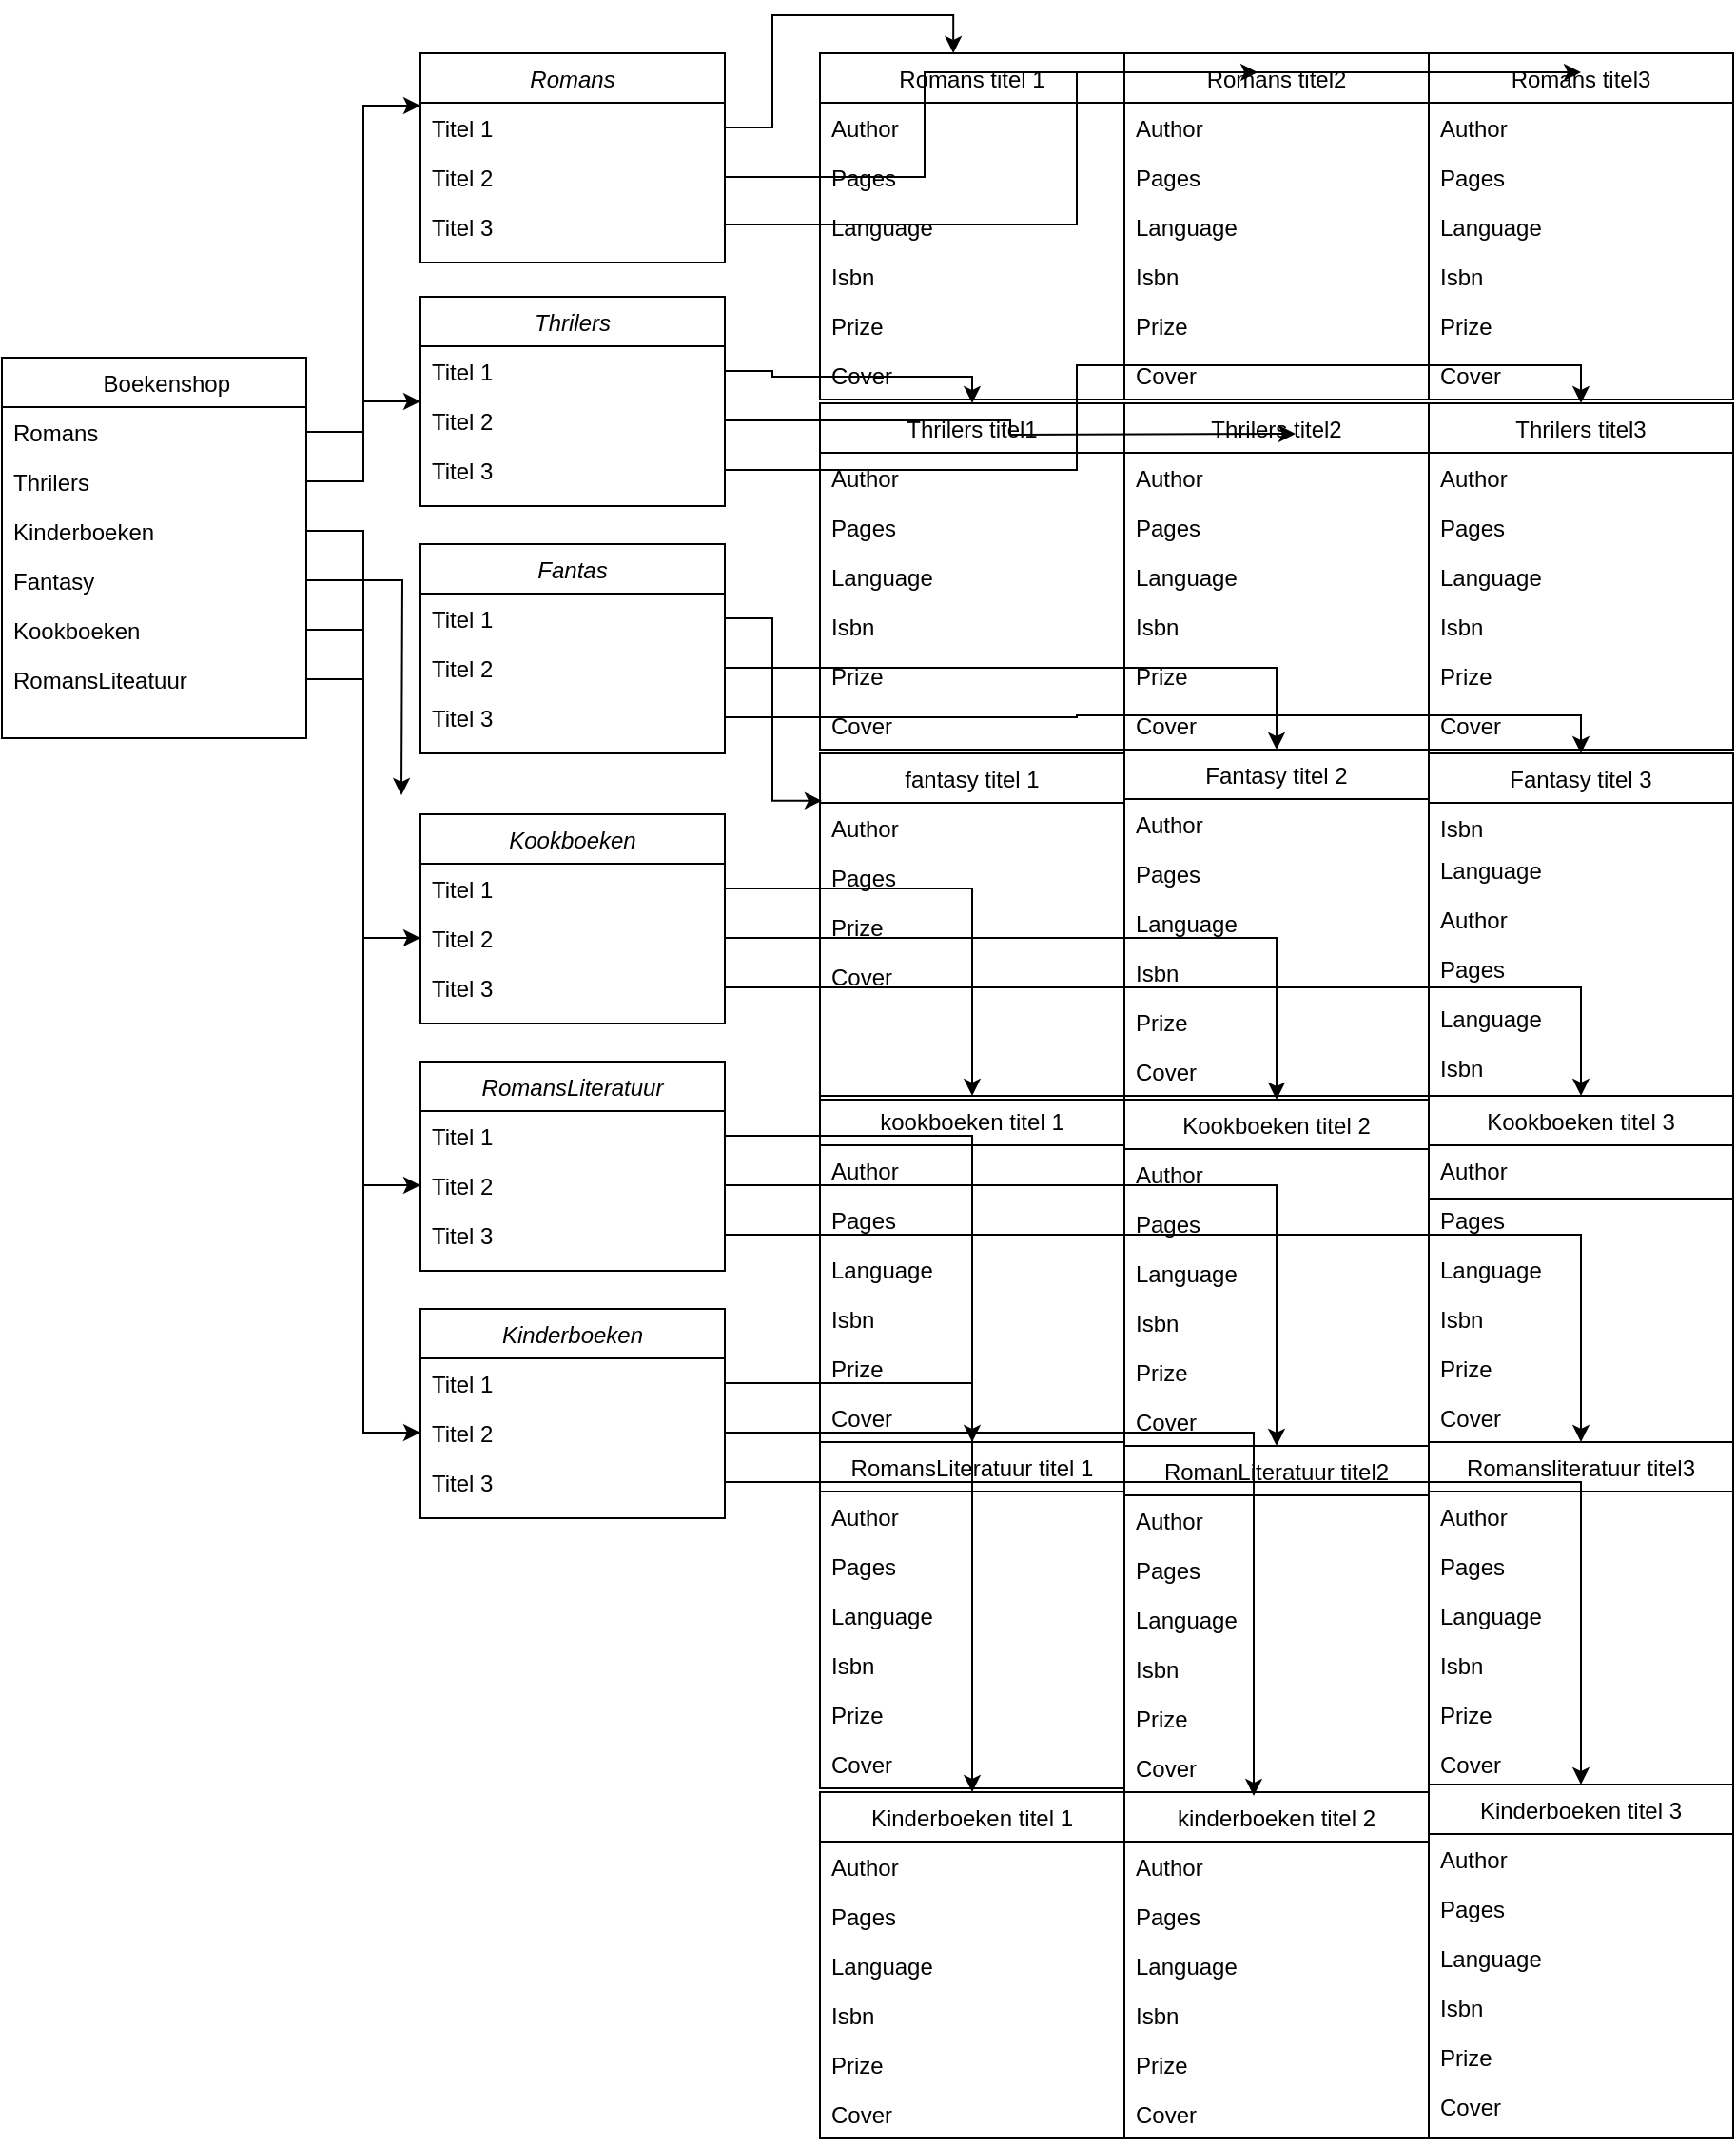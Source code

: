 <mxfile version="20.8.2" type="github"><diagram id="C5RBs43oDa-KdzZeNtuy" name="Page-1"><mxGraphModel dx="880" dy="522" grid="1" gridSize="10" guides="1" tooltips="1" connect="1" arrows="1" fold="1" page="1" pageScale="1" pageWidth="827" pageHeight="1169" math="0" shadow="0"><root><mxCell id="WIyWlLk6GJQsqaUBKTNV-0"/><mxCell id="WIyWlLk6GJQsqaUBKTNV-1" parent="WIyWlLk6GJQsqaUBKTNV-0"/><mxCell id="zkfFHV4jXpPFQw0GAbJ--0" value="Romans" style="swimlane;fontStyle=2;align=center;verticalAlign=top;childLayout=stackLayout;horizontal=1;startSize=26;horizontalStack=0;resizeParent=1;resizeLast=0;collapsible=1;marginBottom=0;rounded=0;shadow=0;strokeWidth=1;" parent="WIyWlLk6GJQsqaUBKTNV-1" vertex="1"><mxGeometry x="220" y="30" width="160" height="110" as="geometry"><mxRectangle x="230" y="140" width="160" height="26" as="alternateBounds"/></mxGeometry></mxCell><mxCell id="zkfFHV4jXpPFQw0GAbJ--1" value="Titel 1" style="text;align=left;verticalAlign=top;spacingLeft=4;spacingRight=4;overflow=hidden;rotatable=0;points=[[0,0.5],[1,0.5]];portConstraint=eastwest;" parent="zkfFHV4jXpPFQw0GAbJ--0" vertex="1"><mxGeometry y="26" width="160" height="26" as="geometry"/></mxCell><mxCell id="zkfFHV4jXpPFQw0GAbJ--2" value="Titel 2" style="text;align=left;verticalAlign=top;spacingLeft=4;spacingRight=4;overflow=hidden;rotatable=0;points=[[0,0.5],[1,0.5]];portConstraint=eastwest;rounded=0;shadow=0;html=0;" parent="zkfFHV4jXpPFQw0GAbJ--0" vertex="1"><mxGeometry y="52" width="160" height="26" as="geometry"/></mxCell><mxCell id="zkfFHV4jXpPFQw0GAbJ--3" value="Titel 3" style="text;align=left;verticalAlign=top;spacingLeft=4;spacingRight=4;overflow=hidden;rotatable=0;points=[[0,0.5],[1,0.5]];portConstraint=eastwest;rounded=0;shadow=0;html=0;" parent="zkfFHV4jXpPFQw0GAbJ--0" vertex="1"><mxGeometry y="78" width="160" height="24" as="geometry"/></mxCell><mxCell id="vhQjQIrsp-jlpv_OQu0v-0" style="edgeStyle=orthogonalEdgeStyle;rounded=0;orthogonalLoop=1;jettySize=auto;html=1;" parent="WIyWlLk6GJQsqaUBKTNV-1" edge="1"><mxGeometry relative="1" as="geometry"><mxPoint x="588" y="320" as="targetPoint"/><mxPoint x="588" y="320" as="sourcePoint"/></mxGeometry></mxCell><mxCell id="zkfFHV4jXpPFQw0GAbJ--17" value="    Boekenshop" style="swimlane;fontStyle=0;align=center;verticalAlign=top;childLayout=stackLayout;horizontal=1;startSize=26;horizontalStack=0;resizeParent=1;resizeLast=0;collapsible=1;marginBottom=0;rounded=0;shadow=0;strokeWidth=1;" parent="WIyWlLk6GJQsqaUBKTNV-1" vertex="1"><mxGeometry y="190" width="160" height="200" as="geometry"><mxRectangle x="550" y="140" width="160" height="26" as="alternateBounds"/></mxGeometry></mxCell><mxCell id="zkfFHV4jXpPFQw0GAbJ--18" value="Romans" style="text;align=left;verticalAlign=top;spacingLeft=4;spacingRight=4;overflow=hidden;rotatable=0;points=[[0,0.5],[1,0.5]];portConstraint=eastwest;" parent="zkfFHV4jXpPFQw0GAbJ--17" vertex="1"><mxGeometry y="26" width="160" height="26" as="geometry"/></mxCell><mxCell id="zkfFHV4jXpPFQw0GAbJ--19" value="Thrilers" style="text;align=left;verticalAlign=top;spacingLeft=4;spacingRight=4;overflow=hidden;rotatable=0;points=[[0,0.5],[1,0.5]];portConstraint=eastwest;rounded=0;shadow=0;html=0;" parent="zkfFHV4jXpPFQw0GAbJ--17" vertex="1"><mxGeometry y="52" width="160" height="26" as="geometry"/></mxCell><mxCell id="zkfFHV4jXpPFQw0GAbJ--20" value="Kinderboeken" style="text;align=left;verticalAlign=top;spacingLeft=4;spacingRight=4;overflow=hidden;rotatable=0;points=[[0,0.5],[1,0.5]];portConstraint=eastwest;rounded=0;shadow=0;html=0;" parent="zkfFHV4jXpPFQw0GAbJ--17" vertex="1"><mxGeometry y="78" width="160" height="26" as="geometry"/></mxCell><mxCell id="zkfFHV4jXpPFQw0GAbJ--21" value="Fantasy" style="text;align=left;verticalAlign=top;spacingLeft=4;spacingRight=4;overflow=hidden;rotatable=0;points=[[0,0.5],[1,0.5]];portConstraint=eastwest;rounded=0;shadow=0;html=0;" parent="zkfFHV4jXpPFQw0GAbJ--17" vertex="1"><mxGeometry y="104" width="160" height="26" as="geometry"/></mxCell><mxCell id="zkfFHV4jXpPFQw0GAbJ--22" value="Kookboeken" style="text;align=left;verticalAlign=top;spacingLeft=4;spacingRight=4;overflow=hidden;rotatable=0;points=[[0,0.5],[1,0.5]];portConstraint=eastwest;rounded=0;shadow=0;html=0;" parent="zkfFHV4jXpPFQw0GAbJ--17" vertex="1"><mxGeometry y="130" width="160" height="26" as="geometry"/></mxCell><mxCell id="zkfFHV4jXpPFQw0GAbJ--24" value="RomansLiteatuur" style="text;align=left;verticalAlign=top;spacingLeft=4;spacingRight=4;overflow=hidden;rotatable=0;points=[[0,0.5],[1,0.5]];portConstraint=eastwest;" parent="zkfFHV4jXpPFQw0GAbJ--17" vertex="1"><mxGeometry y="156" width="160" height="26" as="geometry"/></mxCell><mxCell id="vhQjQIrsp-jlpv_OQu0v-2" value="RomansLiteratuur" style="swimlane;fontStyle=2;align=center;verticalAlign=top;childLayout=stackLayout;horizontal=1;startSize=26;horizontalStack=0;resizeParent=1;resizeLast=0;collapsible=1;marginBottom=0;rounded=0;shadow=0;strokeWidth=1;" parent="WIyWlLk6GJQsqaUBKTNV-1" vertex="1"><mxGeometry x="220" y="560" width="160" height="110" as="geometry"><mxRectangle x="230" y="140" width="160" height="26" as="alternateBounds"/></mxGeometry></mxCell><mxCell id="vhQjQIrsp-jlpv_OQu0v-3" value="Titel 1" style="text;align=left;verticalAlign=top;spacingLeft=4;spacingRight=4;overflow=hidden;rotatable=0;points=[[0,0.5],[1,0.5]];portConstraint=eastwest;" parent="vhQjQIrsp-jlpv_OQu0v-2" vertex="1"><mxGeometry y="26" width="160" height="26" as="geometry"/></mxCell><mxCell id="vhQjQIrsp-jlpv_OQu0v-4" value="Titel 2" style="text;align=left;verticalAlign=top;spacingLeft=4;spacingRight=4;overflow=hidden;rotatable=0;points=[[0,0.5],[1,0.5]];portConstraint=eastwest;rounded=0;shadow=0;html=0;" parent="vhQjQIrsp-jlpv_OQu0v-2" vertex="1"><mxGeometry y="52" width="160" height="26" as="geometry"/></mxCell><mxCell id="vhQjQIrsp-jlpv_OQu0v-5" value="Titel 3" style="text;align=left;verticalAlign=top;spacingLeft=4;spacingRight=4;overflow=hidden;rotatable=0;points=[[0,0.5],[1,0.5]];portConstraint=eastwest;rounded=0;shadow=0;html=0;" parent="vhQjQIrsp-jlpv_OQu0v-2" vertex="1"><mxGeometry y="78" width="160" height="26" as="geometry"/></mxCell><mxCell id="vhQjQIrsp-jlpv_OQu0v-6" value="Kookboeken" style="swimlane;fontStyle=2;align=center;verticalAlign=top;childLayout=stackLayout;horizontal=1;startSize=26;horizontalStack=0;resizeParent=1;resizeLast=0;collapsible=1;marginBottom=0;rounded=0;shadow=0;strokeWidth=1;" parent="WIyWlLk6GJQsqaUBKTNV-1" vertex="1"><mxGeometry x="220" y="430" width="160" height="110" as="geometry"><mxRectangle x="230" y="140" width="160" height="26" as="alternateBounds"/></mxGeometry></mxCell><mxCell id="vhQjQIrsp-jlpv_OQu0v-7" value="Titel 1" style="text;align=left;verticalAlign=top;spacingLeft=4;spacingRight=4;overflow=hidden;rotatable=0;points=[[0,0.5],[1,0.5]];portConstraint=eastwest;" parent="vhQjQIrsp-jlpv_OQu0v-6" vertex="1"><mxGeometry y="26" width="160" height="26" as="geometry"/></mxCell><mxCell id="vhQjQIrsp-jlpv_OQu0v-8" value="Titel 2" style="text;align=left;verticalAlign=top;spacingLeft=4;spacingRight=4;overflow=hidden;rotatable=0;points=[[0,0.5],[1,0.5]];portConstraint=eastwest;rounded=0;shadow=0;html=0;" parent="vhQjQIrsp-jlpv_OQu0v-6" vertex="1"><mxGeometry y="52" width="160" height="26" as="geometry"/></mxCell><mxCell id="vhQjQIrsp-jlpv_OQu0v-9" value="Titel 3" style="text;align=left;verticalAlign=top;spacingLeft=4;spacingRight=4;overflow=hidden;rotatable=0;points=[[0,0.5],[1,0.5]];portConstraint=eastwest;rounded=0;shadow=0;html=0;" parent="vhQjQIrsp-jlpv_OQu0v-6" vertex="1"><mxGeometry y="78" width="160" height="26" as="geometry"/></mxCell><mxCell id="vhQjQIrsp-jlpv_OQu0v-10" value="Fantas" style="swimlane;fontStyle=2;align=center;verticalAlign=top;childLayout=stackLayout;horizontal=1;startSize=26;horizontalStack=0;resizeParent=1;resizeLast=0;collapsible=1;marginBottom=0;rounded=0;shadow=0;strokeWidth=1;" parent="WIyWlLk6GJQsqaUBKTNV-1" vertex="1"><mxGeometry x="220" y="288" width="160" height="110" as="geometry"><mxRectangle x="230" y="140" width="160" height="26" as="alternateBounds"/></mxGeometry></mxCell><mxCell id="vhQjQIrsp-jlpv_OQu0v-11" value="Titel 1" style="text;align=left;verticalAlign=top;spacingLeft=4;spacingRight=4;overflow=hidden;rotatable=0;points=[[0,0.5],[1,0.5]];portConstraint=eastwest;" parent="vhQjQIrsp-jlpv_OQu0v-10" vertex="1"><mxGeometry y="26" width="160" height="26" as="geometry"/></mxCell><mxCell id="vhQjQIrsp-jlpv_OQu0v-12" value="Titel 2" style="text;align=left;verticalAlign=top;spacingLeft=4;spacingRight=4;overflow=hidden;rotatable=0;points=[[0,0.5],[1,0.5]];portConstraint=eastwest;rounded=0;shadow=0;html=0;" parent="vhQjQIrsp-jlpv_OQu0v-10" vertex="1"><mxGeometry y="52" width="160" height="26" as="geometry"/></mxCell><mxCell id="vhQjQIrsp-jlpv_OQu0v-13" value="Titel 3" style="text;align=left;verticalAlign=top;spacingLeft=4;spacingRight=4;overflow=hidden;rotatable=0;points=[[0,0.5],[1,0.5]];portConstraint=eastwest;rounded=0;shadow=0;html=0;" parent="vhQjQIrsp-jlpv_OQu0v-10" vertex="1"><mxGeometry y="78" width="160" height="26" as="geometry"/></mxCell><mxCell id="vhQjQIrsp-jlpv_OQu0v-14" value="Kinderboeken" style="swimlane;fontStyle=2;align=center;verticalAlign=top;childLayout=stackLayout;horizontal=1;startSize=26;horizontalStack=0;resizeParent=1;resizeLast=0;collapsible=1;marginBottom=0;rounded=0;shadow=0;strokeWidth=1;" parent="WIyWlLk6GJQsqaUBKTNV-1" vertex="1"><mxGeometry x="220" y="690" width="160" height="110" as="geometry"><mxRectangle x="230" y="140" width="160" height="26" as="alternateBounds"/></mxGeometry></mxCell><mxCell id="vhQjQIrsp-jlpv_OQu0v-15" value="Titel 1" style="text;align=left;verticalAlign=top;spacingLeft=4;spacingRight=4;overflow=hidden;rotatable=0;points=[[0,0.5],[1,0.5]];portConstraint=eastwest;" parent="vhQjQIrsp-jlpv_OQu0v-14" vertex="1"><mxGeometry y="26" width="160" height="26" as="geometry"/></mxCell><mxCell id="vhQjQIrsp-jlpv_OQu0v-16" value="Titel 2" style="text;align=left;verticalAlign=top;spacingLeft=4;spacingRight=4;overflow=hidden;rotatable=0;points=[[0,0.5],[1,0.5]];portConstraint=eastwest;rounded=0;shadow=0;html=0;" parent="vhQjQIrsp-jlpv_OQu0v-14" vertex="1"><mxGeometry y="52" width="160" height="26" as="geometry"/></mxCell><mxCell id="vhQjQIrsp-jlpv_OQu0v-17" value="Titel 3" style="text;align=left;verticalAlign=top;spacingLeft=4;spacingRight=4;overflow=hidden;rotatable=0;points=[[0,0.5],[1,0.5]];portConstraint=eastwest;rounded=0;shadow=0;html=0;" parent="vhQjQIrsp-jlpv_OQu0v-14" vertex="1"><mxGeometry y="78" width="160" height="26" as="geometry"/></mxCell><mxCell id="vhQjQIrsp-jlpv_OQu0v-18" value="Thrilers" style="swimlane;fontStyle=2;align=center;verticalAlign=top;childLayout=stackLayout;horizontal=1;startSize=26;horizontalStack=0;resizeParent=1;resizeLast=0;collapsible=1;marginBottom=0;rounded=0;shadow=0;strokeWidth=1;" parent="WIyWlLk6GJQsqaUBKTNV-1" vertex="1"><mxGeometry x="220" y="158" width="160" height="110" as="geometry"><mxRectangle x="230" y="140" width="160" height="26" as="alternateBounds"/></mxGeometry></mxCell><mxCell id="vhQjQIrsp-jlpv_OQu0v-19" value="Titel 1" style="text;align=left;verticalAlign=top;spacingLeft=4;spacingRight=4;overflow=hidden;rotatable=0;points=[[0,0.5],[1,0.5]];portConstraint=eastwest;" parent="vhQjQIrsp-jlpv_OQu0v-18" vertex="1"><mxGeometry y="26" width="160" height="26" as="geometry"/></mxCell><mxCell id="vhQjQIrsp-jlpv_OQu0v-20" value="Titel 2" style="text;align=left;verticalAlign=top;spacingLeft=4;spacingRight=4;overflow=hidden;rotatable=0;points=[[0,0.5],[1,0.5]];portConstraint=eastwest;rounded=0;shadow=0;html=0;" parent="vhQjQIrsp-jlpv_OQu0v-18" vertex="1"><mxGeometry y="52" width="160" height="26" as="geometry"/></mxCell><mxCell id="vhQjQIrsp-jlpv_OQu0v-21" value="Titel 3" style="text;align=left;verticalAlign=top;spacingLeft=4;spacingRight=4;overflow=hidden;rotatable=0;points=[[0,0.5],[1,0.5]];portConstraint=eastwest;rounded=0;shadow=0;html=0;" parent="vhQjQIrsp-jlpv_OQu0v-18" vertex="1"><mxGeometry y="78" width="160" height="26" as="geometry"/></mxCell><mxCell id="vhQjQIrsp-jlpv_OQu0v-51" style="edgeStyle=orthogonalEdgeStyle;rounded=0;orthogonalLoop=1;jettySize=auto;html=1;entryX=0;entryY=0.25;entryDx=0;entryDy=0;" parent="WIyWlLk6GJQsqaUBKTNV-1" source="zkfFHV4jXpPFQw0GAbJ--18" target="zkfFHV4jXpPFQw0GAbJ--0" edge="1"><mxGeometry relative="1" as="geometry"/></mxCell><mxCell id="vhQjQIrsp-jlpv_OQu0v-52" style="edgeStyle=orthogonalEdgeStyle;rounded=0;orthogonalLoop=1;jettySize=auto;html=1;" parent="WIyWlLk6GJQsqaUBKTNV-1" source="zkfFHV4jXpPFQw0GAbJ--19" target="vhQjQIrsp-jlpv_OQu0v-18" edge="1"><mxGeometry relative="1" as="geometry"/></mxCell><mxCell id="vhQjQIrsp-jlpv_OQu0v-54" style="edgeStyle=orthogonalEdgeStyle;rounded=0;orthogonalLoop=1;jettySize=auto;html=1;" parent="WIyWlLk6GJQsqaUBKTNV-1" source="zkfFHV4jXpPFQw0GAbJ--21" edge="1"><mxGeometry relative="1" as="geometry"><mxPoint x="210" y="420" as="targetPoint"/></mxGeometry></mxCell><mxCell id="vhQjQIrsp-jlpv_OQu0v-56" style="edgeStyle=orthogonalEdgeStyle;rounded=0;orthogonalLoop=1;jettySize=auto;html=1;" parent="WIyWlLk6GJQsqaUBKTNV-1" source="zkfFHV4jXpPFQw0GAbJ--24" target="vhQjQIrsp-jlpv_OQu0v-4" edge="1"><mxGeometry relative="1" as="geometry"/></mxCell><mxCell id="vhQjQIrsp-jlpv_OQu0v-57" style="edgeStyle=orthogonalEdgeStyle;rounded=0;orthogonalLoop=1;jettySize=auto;html=1;entryX=0;entryY=0.5;entryDx=0;entryDy=0;" parent="WIyWlLk6GJQsqaUBKTNV-1" source="zkfFHV4jXpPFQw0GAbJ--22" target="vhQjQIrsp-jlpv_OQu0v-8" edge="1"><mxGeometry relative="1" as="geometry"/></mxCell><mxCell id="vhQjQIrsp-jlpv_OQu0v-59" value="kookboeken titel 1" style="swimlane;fontStyle=0;align=center;verticalAlign=top;childLayout=stackLayout;horizontal=1;startSize=26;horizontalStack=0;resizeParent=1;resizeLast=0;collapsible=1;marginBottom=0;rounded=0;shadow=0;strokeWidth=1;" parent="WIyWlLk6GJQsqaUBKTNV-1" vertex="1"><mxGeometry x="430" y="578" width="160" height="182" as="geometry"><mxRectangle x="550" y="140" width="160" height="26" as="alternateBounds"/></mxGeometry></mxCell><mxCell id="vhQjQIrsp-jlpv_OQu0v-60" value="Author" style="text;align=left;verticalAlign=top;spacingLeft=4;spacingRight=4;overflow=hidden;rotatable=0;points=[[0,0.5],[1,0.5]];portConstraint=eastwest;" parent="vhQjQIrsp-jlpv_OQu0v-59" vertex="1"><mxGeometry y="26" width="160" height="26" as="geometry"/></mxCell><mxCell id="vhQjQIrsp-jlpv_OQu0v-61" value="Pages" style="text;align=left;verticalAlign=top;spacingLeft=4;spacingRight=4;overflow=hidden;rotatable=0;points=[[0,0.5],[1,0.5]];portConstraint=eastwest;rounded=0;shadow=0;html=0;" parent="vhQjQIrsp-jlpv_OQu0v-59" vertex="1"><mxGeometry y="52" width="160" height="26" as="geometry"/></mxCell><mxCell id="vhQjQIrsp-jlpv_OQu0v-62" value="Language" style="text;align=left;verticalAlign=top;spacingLeft=4;spacingRight=4;overflow=hidden;rotatable=0;points=[[0,0.5],[1,0.5]];portConstraint=eastwest;rounded=0;shadow=0;html=0;" parent="vhQjQIrsp-jlpv_OQu0v-59" vertex="1"><mxGeometry y="78" width="160" height="26" as="geometry"/></mxCell><mxCell id="vhQjQIrsp-jlpv_OQu0v-63" value="Isbn" style="text;align=left;verticalAlign=top;spacingLeft=4;spacingRight=4;overflow=hidden;rotatable=0;points=[[0,0.5],[1,0.5]];portConstraint=eastwest;rounded=0;shadow=0;html=0;" parent="vhQjQIrsp-jlpv_OQu0v-59" vertex="1"><mxGeometry y="104" width="160" height="26" as="geometry"/></mxCell><mxCell id="vhQjQIrsp-jlpv_OQu0v-64" value="Prize" style="text;align=left;verticalAlign=top;spacingLeft=4;spacingRight=4;overflow=hidden;rotatable=0;points=[[0,0.5],[1,0.5]];portConstraint=eastwest;rounded=0;shadow=0;html=0;" parent="vhQjQIrsp-jlpv_OQu0v-59" vertex="1"><mxGeometry y="130" width="160" height="26" as="geometry"/></mxCell><mxCell id="vhQjQIrsp-jlpv_OQu0v-65" value="Cover" style="text;align=left;verticalAlign=top;spacingLeft=4;spacingRight=4;overflow=hidden;rotatable=0;points=[[0,0.5],[1,0.5]];portConstraint=eastwest;" parent="vhQjQIrsp-jlpv_OQu0v-59" vertex="1"><mxGeometry y="156" width="160" height="26" as="geometry"/></mxCell><mxCell id="vhQjQIrsp-jlpv_OQu0v-73" value="Kookboeken titel 3" style="swimlane;fontStyle=0;align=center;verticalAlign=top;childLayout=stackLayout;horizontal=1;startSize=26;horizontalStack=0;resizeParent=1;resizeLast=0;collapsible=1;marginBottom=0;rounded=0;shadow=0;strokeWidth=1;" parent="WIyWlLk6GJQsqaUBKTNV-1" vertex="1"><mxGeometry x="750" y="578" width="160" height="182" as="geometry"><mxRectangle x="550" y="140" width="160" height="26" as="alternateBounds"/></mxGeometry></mxCell><mxCell id="vhQjQIrsp-jlpv_OQu0v-74" value="Author" style="text;align=left;verticalAlign=top;spacingLeft=4;spacingRight=4;overflow=hidden;rotatable=0;points=[[0,0.5],[1,0.5]];portConstraint=eastwest;" parent="vhQjQIrsp-jlpv_OQu0v-73" vertex="1"><mxGeometry y="26" width="160" height="26" as="geometry"/></mxCell><mxCell id="vhQjQIrsp-jlpv_OQu0v-75" value="Pages" style="text;align=left;verticalAlign=top;spacingLeft=4;spacingRight=4;overflow=hidden;rotatable=0;points=[[0,0.5],[1,0.5]];portConstraint=eastwest;rounded=0;shadow=0;html=0;" parent="vhQjQIrsp-jlpv_OQu0v-73" vertex="1"><mxGeometry y="52" width="160" height="26" as="geometry"/></mxCell><mxCell id="vhQjQIrsp-jlpv_OQu0v-76" value="Language" style="text;align=left;verticalAlign=top;spacingLeft=4;spacingRight=4;overflow=hidden;rotatable=0;points=[[0,0.5],[1,0.5]];portConstraint=eastwest;rounded=0;shadow=0;html=0;" parent="vhQjQIrsp-jlpv_OQu0v-73" vertex="1"><mxGeometry y="78" width="160" height="26" as="geometry"/></mxCell><mxCell id="vhQjQIrsp-jlpv_OQu0v-77" value="Isbn" style="text;align=left;verticalAlign=top;spacingLeft=4;spacingRight=4;overflow=hidden;rotatable=0;points=[[0,0.5],[1,0.5]];portConstraint=eastwest;rounded=0;shadow=0;html=0;" parent="vhQjQIrsp-jlpv_OQu0v-73" vertex="1"><mxGeometry y="104" width="160" height="26" as="geometry"/></mxCell><mxCell id="vhQjQIrsp-jlpv_OQu0v-78" value="Prize" style="text;align=left;verticalAlign=top;spacingLeft=4;spacingRight=4;overflow=hidden;rotatable=0;points=[[0,0.5],[1,0.5]];portConstraint=eastwest;rounded=0;shadow=0;html=0;" parent="vhQjQIrsp-jlpv_OQu0v-73" vertex="1"><mxGeometry y="130" width="160" height="26" as="geometry"/></mxCell><mxCell id="vhQjQIrsp-jlpv_OQu0v-79" value="Cover" style="text;align=left;verticalAlign=top;spacingLeft=4;spacingRight=4;overflow=hidden;rotatable=0;points=[[0,0.5],[1,0.5]];portConstraint=eastwest;" parent="vhQjQIrsp-jlpv_OQu0v-73" vertex="1"><mxGeometry y="156" width="160" height="26" as="geometry"/></mxCell><mxCell id="vhQjQIrsp-jlpv_OQu0v-80" value="Fantasy titel 2" style="swimlane;fontStyle=0;align=center;verticalAlign=top;childLayout=stackLayout;horizontal=1;startSize=26;horizontalStack=0;resizeParent=1;resizeLast=0;collapsible=1;marginBottom=0;rounded=0;shadow=0;strokeWidth=1;" parent="WIyWlLk6GJQsqaUBKTNV-1" vertex="1"><mxGeometry x="590" y="396" width="160" height="182" as="geometry"><mxRectangle x="550" y="140" width="160" height="26" as="alternateBounds"/></mxGeometry></mxCell><mxCell id="vhQjQIrsp-jlpv_OQu0v-81" value="Author" style="text;align=left;verticalAlign=top;spacingLeft=4;spacingRight=4;overflow=hidden;rotatable=0;points=[[0,0.5],[1,0.5]];portConstraint=eastwest;" parent="vhQjQIrsp-jlpv_OQu0v-80" vertex="1"><mxGeometry y="26" width="160" height="26" as="geometry"/></mxCell><mxCell id="vhQjQIrsp-jlpv_OQu0v-82" value="Pages" style="text;align=left;verticalAlign=top;spacingLeft=4;spacingRight=4;overflow=hidden;rotatable=0;points=[[0,0.5],[1,0.5]];portConstraint=eastwest;rounded=0;shadow=0;html=0;" parent="vhQjQIrsp-jlpv_OQu0v-80" vertex="1"><mxGeometry y="52" width="160" height="26" as="geometry"/></mxCell><mxCell id="vhQjQIrsp-jlpv_OQu0v-83" value="Language" style="text;align=left;verticalAlign=top;spacingLeft=4;spacingRight=4;overflow=hidden;rotatable=0;points=[[0,0.5],[1,0.5]];portConstraint=eastwest;rounded=0;shadow=0;html=0;" parent="vhQjQIrsp-jlpv_OQu0v-80" vertex="1"><mxGeometry y="78" width="160" height="26" as="geometry"/></mxCell><mxCell id="vhQjQIrsp-jlpv_OQu0v-84" value="Isbn" style="text;align=left;verticalAlign=top;spacingLeft=4;spacingRight=4;overflow=hidden;rotatable=0;points=[[0,0.5],[1,0.5]];portConstraint=eastwest;rounded=0;shadow=0;html=0;" parent="vhQjQIrsp-jlpv_OQu0v-80" vertex="1"><mxGeometry y="104" width="160" height="26" as="geometry"/></mxCell><mxCell id="vhQjQIrsp-jlpv_OQu0v-85" value="Prize" style="text;align=left;verticalAlign=top;spacingLeft=4;spacingRight=4;overflow=hidden;rotatable=0;points=[[0,0.5],[1,0.5]];portConstraint=eastwest;rounded=0;shadow=0;html=0;" parent="vhQjQIrsp-jlpv_OQu0v-80" vertex="1"><mxGeometry y="130" width="160" height="26" as="geometry"/></mxCell><mxCell id="vhQjQIrsp-jlpv_OQu0v-86" value="Cover" style="text;align=left;verticalAlign=top;spacingLeft=4;spacingRight=4;overflow=hidden;rotatable=0;points=[[0,0.5],[1,0.5]];portConstraint=eastwest;" parent="vhQjQIrsp-jlpv_OQu0v-80" vertex="1"><mxGeometry y="156" width="160" height="26" as="geometry"/></mxCell><mxCell id="vhQjQIrsp-jlpv_OQu0v-99" value="Fantasy titel 3" style="swimlane;fontStyle=0;align=center;verticalAlign=top;childLayout=stackLayout;horizontal=1;startSize=26;horizontalStack=0;resizeParent=1;resizeLast=0;collapsible=1;marginBottom=0;rounded=0;shadow=0;strokeWidth=1;" parent="WIyWlLk6GJQsqaUBKTNV-1" vertex="1"><mxGeometry x="750" y="398" width="160" height="234" as="geometry"><mxRectangle x="550" y="140" width="160" height="26" as="alternateBounds"/></mxGeometry></mxCell><mxCell id="vhQjQIrsp-jlpv_OQu0v-145" value="Isbn" style="text;align=left;verticalAlign=top;spacingLeft=4;spacingRight=4;overflow=hidden;rotatable=0;points=[[0,0.5],[1,0.5]];portConstraint=eastwest;rounded=0;shadow=0;html=0;" parent="vhQjQIrsp-jlpv_OQu0v-99" vertex="1"><mxGeometry y="26" width="160" height="22" as="geometry"/></mxCell><mxCell id="vhQjQIrsp-jlpv_OQu0v-144" value="Language" style="text;align=left;verticalAlign=top;spacingLeft=4;spacingRight=4;overflow=hidden;rotatable=0;points=[[0,0.5],[1,0.5]];portConstraint=eastwest;rounded=0;shadow=0;html=0;" parent="vhQjQIrsp-jlpv_OQu0v-99" vertex="1"><mxGeometry y="48" width="160" height="26" as="geometry"/></mxCell><mxCell id="vhQjQIrsp-jlpv_OQu0v-100" value="Author" style="text;align=left;verticalAlign=top;spacingLeft=4;spacingRight=4;overflow=hidden;rotatable=0;points=[[0,0.5],[1,0.5]];portConstraint=eastwest;" parent="vhQjQIrsp-jlpv_OQu0v-99" vertex="1"><mxGeometry y="74" width="160" height="26" as="geometry"/></mxCell><mxCell id="vhQjQIrsp-jlpv_OQu0v-101" value="Pages" style="text;align=left;verticalAlign=top;spacingLeft=4;spacingRight=4;overflow=hidden;rotatable=0;points=[[0,0.5],[1,0.5]];portConstraint=eastwest;rounded=0;shadow=0;html=0;" parent="vhQjQIrsp-jlpv_OQu0v-99" vertex="1"><mxGeometry y="100" width="160" height="26" as="geometry"/></mxCell><mxCell id="vhQjQIrsp-jlpv_OQu0v-102" value="Language" style="text;align=left;verticalAlign=top;spacingLeft=4;spacingRight=4;overflow=hidden;rotatable=0;points=[[0,0.5],[1,0.5]];portConstraint=eastwest;rounded=0;shadow=0;html=0;" parent="vhQjQIrsp-jlpv_OQu0v-99" vertex="1"><mxGeometry y="126" width="160" height="26" as="geometry"/></mxCell><mxCell id="vhQjQIrsp-jlpv_OQu0v-103" value="Isbn" style="text;align=left;verticalAlign=top;spacingLeft=4;spacingRight=4;overflow=hidden;rotatable=0;points=[[0,0.5],[1,0.5]];portConstraint=eastwest;rounded=0;shadow=0;html=0;" parent="vhQjQIrsp-jlpv_OQu0v-99" vertex="1"><mxGeometry y="152" width="160" height="26" as="geometry"/></mxCell><mxCell id="vhQjQIrsp-jlpv_OQu0v-113" value="Thrilers titel2" style="swimlane;fontStyle=0;align=center;verticalAlign=top;childLayout=stackLayout;horizontal=1;startSize=26;horizontalStack=0;resizeParent=1;resizeLast=0;collapsible=1;marginBottom=0;rounded=0;shadow=0;strokeWidth=1;" parent="WIyWlLk6GJQsqaUBKTNV-1" vertex="1"><mxGeometry x="590" y="214" width="160" height="182" as="geometry"><mxRectangle x="550" y="140" width="160" height="26" as="alternateBounds"/></mxGeometry></mxCell><mxCell id="vhQjQIrsp-jlpv_OQu0v-114" value="Author" style="text;align=left;verticalAlign=top;spacingLeft=4;spacingRight=4;overflow=hidden;rotatable=0;points=[[0,0.5],[1,0.5]];portConstraint=eastwest;" parent="vhQjQIrsp-jlpv_OQu0v-113" vertex="1"><mxGeometry y="26" width="160" height="26" as="geometry"/></mxCell><mxCell id="vhQjQIrsp-jlpv_OQu0v-115" value="Pages" style="text;align=left;verticalAlign=top;spacingLeft=4;spacingRight=4;overflow=hidden;rotatable=0;points=[[0,0.5],[1,0.5]];portConstraint=eastwest;rounded=0;shadow=0;html=0;" parent="vhQjQIrsp-jlpv_OQu0v-113" vertex="1"><mxGeometry y="52" width="160" height="26" as="geometry"/></mxCell><mxCell id="vhQjQIrsp-jlpv_OQu0v-116" value="Language" style="text;align=left;verticalAlign=top;spacingLeft=4;spacingRight=4;overflow=hidden;rotatable=0;points=[[0,0.5],[1,0.5]];portConstraint=eastwest;rounded=0;shadow=0;html=0;" parent="vhQjQIrsp-jlpv_OQu0v-113" vertex="1"><mxGeometry y="78" width="160" height="26" as="geometry"/></mxCell><mxCell id="vhQjQIrsp-jlpv_OQu0v-117" value="Isbn" style="text;align=left;verticalAlign=top;spacingLeft=4;spacingRight=4;overflow=hidden;rotatable=0;points=[[0,0.5],[1,0.5]];portConstraint=eastwest;rounded=0;shadow=0;html=0;" parent="vhQjQIrsp-jlpv_OQu0v-113" vertex="1"><mxGeometry y="104" width="160" height="26" as="geometry"/></mxCell><mxCell id="vhQjQIrsp-jlpv_OQu0v-118" value="Prize" style="text;align=left;verticalAlign=top;spacingLeft=4;spacingRight=4;overflow=hidden;rotatable=0;points=[[0,0.5],[1,0.5]];portConstraint=eastwest;rounded=0;shadow=0;html=0;" parent="vhQjQIrsp-jlpv_OQu0v-113" vertex="1"><mxGeometry y="130" width="160" height="26" as="geometry"/></mxCell><mxCell id="vhQjQIrsp-jlpv_OQu0v-119" value="Cover" style="text;align=left;verticalAlign=top;spacingLeft=4;spacingRight=4;overflow=hidden;rotatable=0;points=[[0,0.5],[1,0.5]];portConstraint=eastwest;" parent="vhQjQIrsp-jlpv_OQu0v-113" vertex="1"><mxGeometry y="156" width="160" height="26" as="geometry"/></mxCell><mxCell id="vhQjQIrsp-jlpv_OQu0v-120" value="Romans titel3" style="swimlane;fontStyle=0;align=center;verticalAlign=top;childLayout=stackLayout;horizontal=1;startSize=26;horizontalStack=0;resizeParent=1;resizeLast=0;collapsible=1;marginBottom=0;rounded=0;shadow=0;strokeWidth=1;" parent="WIyWlLk6GJQsqaUBKTNV-1" vertex="1"><mxGeometry x="750" y="30" width="160" height="182" as="geometry"><mxRectangle x="550" y="140" width="160" height="26" as="alternateBounds"/></mxGeometry></mxCell><mxCell id="vhQjQIrsp-jlpv_OQu0v-121" value="Author" style="text;align=left;verticalAlign=top;spacingLeft=4;spacingRight=4;overflow=hidden;rotatable=0;points=[[0,0.5],[1,0.5]];portConstraint=eastwest;" parent="vhQjQIrsp-jlpv_OQu0v-120" vertex="1"><mxGeometry y="26" width="160" height="26" as="geometry"/></mxCell><mxCell id="vhQjQIrsp-jlpv_OQu0v-122" value="Pages" style="text;align=left;verticalAlign=top;spacingLeft=4;spacingRight=4;overflow=hidden;rotatable=0;points=[[0,0.5],[1,0.5]];portConstraint=eastwest;rounded=0;shadow=0;html=0;" parent="vhQjQIrsp-jlpv_OQu0v-120" vertex="1"><mxGeometry y="52" width="160" height="26" as="geometry"/></mxCell><mxCell id="vhQjQIrsp-jlpv_OQu0v-123" value="Language" style="text;align=left;verticalAlign=top;spacingLeft=4;spacingRight=4;overflow=hidden;rotatable=0;points=[[0,0.5],[1,0.5]];portConstraint=eastwest;rounded=0;shadow=0;html=0;" parent="vhQjQIrsp-jlpv_OQu0v-120" vertex="1"><mxGeometry y="78" width="160" height="26" as="geometry"/></mxCell><mxCell id="vhQjQIrsp-jlpv_OQu0v-124" value="Isbn" style="text;align=left;verticalAlign=top;spacingLeft=4;spacingRight=4;overflow=hidden;rotatable=0;points=[[0,0.5],[1,0.5]];portConstraint=eastwest;rounded=0;shadow=0;html=0;" parent="vhQjQIrsp-jlpv_OQu0v-120" vertex="1"><mxGeometry y="104" width="160" height="26" as="geometry"/></mxCell><mxCell id="vhQjQIrsp-jlpv_OQu0v-125" value="Prize" style="text;align=left;verticalAlign=top;spacingLeft=4;spacingRight=4;overflow=hidden;rotatable=0;points=[[0,0.5],[1,0.5]];portConstraint=eastwest;rounded=0;shadow=0;html=0;" parent="vhQjQIrsp-jlpv_OQu0v-120" vertex="1"><mxGeometry y="130" width="160" height="26" as="geometry"/></mxCell><mxCell id="vhQjQIrsp-jlpv_OQu0v-126" value="Cover" style="text;align=left;verticalAlign=top;spacingLeft=4;spacingRight=4;overflow=hidden;rotatable=0;points=[[0,0.5],[1,0.5]];portConstraint=eastwest;" parent="vhQjQIrsp-jlpv_OQu0v-120" vertex="1"><mxGeometry y="156" width="160" height="26" as="geometry"/></mxCell><mxCell id="vhQjQIrsp-jlpv_OQu0v-127" value="Thrilers titel3" style="swimlane;fontStyle=0;align=center;verticalAlign=top;childLayout=stackLayout;horizontal=1;startSize=26;horizontalStack=0;resizeParent=1;resizeLast=0;collapsible=1;marginBottom=0;rounded=0;shadow=0;strokeWidth=1;" parent="WIyWlLk6GJQsqaUBKTNV-1" vertex="1"><mxGeometry x="750" y="214" width="160" height="182" as="geometry"><mxRectangle x="550" y="140" width="160" height="26" as="alternateBounds"/></mxGeometry></mxCell><mxCell id="vhQjQIrsp-jlpv_OQu0v-128" value="Author" style="text;align=left;verticalAlign=top;spacingLeft=4;spacingRight=4;overflow=hidden;rotatable=0;points=[[0,0.5],[1,0.5]];portConstraint=eastwest;" parent="vhQjQIrsp-jlpv_OQu0v-127" vertex="1"><mxGeometry y="26" width="160" height="26" as="geometry"/></mxCell><mxCell id="vhQjQIrsp-jlpv_OQu0v-129" value="Pages" style="text;align=left;verticalAlign=top;spacingLeft=4;spacingRight=4;overflow=hidden;rotatable=0;points=[[0,0.5],[1,0.5]];portConstraint=eastwest;rounded=0;shadow=0;html=0;" parent="vhQjQIrsp-jlpv_OQu0v-127" vertex="1"><mxGeometry y="52" width="160" height="26" as="geometry"/></mxCell><mxCell id="vhQjQIrsp-jlpv_OQu0v-130" value="Language" style="text;align=left;verticalAlign=top;spacingLeft=4;spacingRight=4;overflow=hidden;rotatable=0;points=[[0,0.5],[1,0.5]];portConstraint=eastwest;rounded=0;shadow=0;html=0;" parent="vhQjQIrsp-jlpv_OQu0v-127" vertex="1"><mxGeometry y="78" width="160" height="26" as="geometry"/></mxCell><mxCell id="vhQjQIrsp-jlpv_OQu0v-131" value="Isbn" style="text;align=left;verticalAlign=top;spacingLeft=4;spacingRight=4;overflow=hidden;rotatable=0;points=[[0,0.5],[1,0.5]];portConstraint=eastwest;rounded=0;shadow=0;html=0;" parent="vhQjQIrsp-jlpv_OQu0v-127" vertex="1"><mxGeometry y="104" width="160" height="26" as="geometry"/></mxCell><mxCell id="vhQjQIrsp-jlpv_OQu0v-132" value="Prize" style="text;align=left;verticalAlign=top;spacingLeft=4;spacingRight=4;overflow=hidden;rotatable=0;points=[[0,0.5],[1,0.5]];portConstraint=eastwest;rounded=0;shadow=0;html=0;" parent="vhQjQIrsp-jlpv_OQu0v-127" vertex="1"><mxGeometry y="130" width="160" height="26" as="geometry"/></mxCell><mxCell id="vhQjQIrsp-jlpv_OQu0v-133" value="Cover" style="text;align=left;verticalAlign=top;spacingLeft=4;spacingRight=4;overflow=hidden;rotatable=0;points=[[0,0.5],[1,0.5]];portConstraint=eastwest;" parent="vhQjQIrsp-jlpv_OQu0v-127" vertex="1"><mxGeometry y="156" width="160" height="26" as="geometry"/></mxCell><mxCell id="vhQjQIrsp-jlpv_OQu0v-134" value="Romans titel2" style="swimlane;fontStyle=0;align=center;verticalAlign=top;childLayout=stackLayout;horizontal=1;startSize=26;horizontalStack=0;resizeParent=1;resizeLast=0;collapsible=1;marginBottom=0;rounded=0;shadow=0;strokeWidth=1;" parent="WIyWlLk6GJQsqaUBKTNV-1" vertex="1"><mxGeometry x="590" y="30" width="160" height="182" as="geometry"><mxRectangle x="550" y="140" width="160" height="26" as="alternateBounds"/></mxGeometry></mxCell><mxCell id="vhQjQIrsp-jlpv_OQu0v-135" value="Author" style="text;align=left;verticalAlign=top;spacingLeft=4;spacingRight=4;overflow=hidden;rotatable=0;points=[[0,0.5],[1,0.5]];portConstraint=eastwest;" parent="vhQjQIrsp-jlpv_OQu0v-134" vertex="1"><mxGeometry y="26" width="160" height="26" as="geometry"/></mxCell><mxCell id="vhQjQIrsp-jlpv_OQu0v-136" value="Pages" style="text;align=left;verticalAlign=top;spacingLeft=4;spacingRight=4;overflow=hidden;rotatable=0;points=[[0,0.5],[1,0.5]];portConstraint=eastwest;rounded=0;shadow=0;html=0;" parent="vhQjQIrsp-jlpv_OQu0v-134" vertex="1"><mxGeometry y="52" width="160" height="26" as="geometry"/></mxCell><mxCell id="vhQjQIrsp-jlpv_OQu0v-137" value="Language" style="text;align=left;verticalAlign=top;spacingLeft=4;spacingRight=4;overflow=hidden;rotatable=0;points=[[0,0.5],[1,0.5]];portConstraint=eastwest;rounded=0;shadow=0;html=0;" parent="vhQjQIrsp-jlpv_OQu0v-134" vertex="1"><mxGeometry y="78" width="160" height="26" as="geometry"/></mxCell><mxCell id="vhQjQIrsp-jlpv_OQu0v-138" value="Isbn" style="text;align=left;verticalAlign=top;spacingLeft=4;spacingRight=4;overflow=hidden;rotatable=0;points=[[0,0.5],[1,0.5]];portConstraint=eastwest;rounded=0;shadow=0;html=0;" parent="vhQjQIrsp-jlpv_OQu0v-134" vertex="1"><mxGeometry y="104" width="160" height="26" as="geometry"/></mxCell><mxCell id="vhQjQIrsp-jlpv_OQu0v-139" value="Prize" style="text;align=left;verticalAlign=top;spacingLeft=4;spacingRight=4;overflow=hidden;rotatable=0;points=[[0,0.5],[1,0.5]];portConstraint=eastwest;rounded=0;shadow=0;html=0;" parent="vhQjQIrsp-jlpv_OQu0v-134" vertex="1"><mxGeometry y="130" width="160" height="26" as="geometry"/></mxCell><mxCell id="vhQjQIrsp-jlpv_OQu0v-140" value="Cover" style="text;align=left;verticalAlign=top;spacingLeft=4;spacingRight=4;overflow=hidden;rotatable=0;points=[[0,0.5],[1,0.5]];portConstraint=eastwest;" parent="vhQjQIrsp-jlpv_OQu0v-134" vertex="1"><mxGeometry y="156" width="160" height="26" as="geometry"/></mxCell><mxCell id="vhQjQIrsp-jlpv_OQu0v-141" value="fantasy titel 1" style="swimlane;fontStyle=0;align=center;verticalAlign=top;childLayout=stackLayout;horizontal=1;startSize=26;horizontalStack=0;resizeParent=1;resizeLast=0;collapsible=1;marginBottom=0;rounded=0;shadow=0;strokeWidth=1;" parent="WIyWlLk6GJQsqaUBKTNV-1" vertex="1"><mxGeometry x="430" y="398" width="160" height="182" as="geometry"><mxRectangle x="550" y="140" width="160" height="26" as="alternateBounds"/></mxGeometry></mxCell><mxCell id="vhQjQIrsp-jlpv_OQu0v-142" value="Author" style="text;align=left;verticalAlign=top;spacingLeft=4;spacingRight=4;overflow=hidden;rotatable=0;points=[[0,0.5],[1,0.5]];portConstraint=eastwest;" parent="vhQjQIrsp-jlpv_OQu0v-141" vertex="1"><mxGeometry y="26" width="160" height="26" as="geometry"/></mxCell><mxCell id="vhQjQIrsp-jlpv_OQu0v-143" value="Pages" style="text;align=left;verticalAlign=top;spacingLeft=4;spacingRight=4;overflow=hidden;rotatable=0;points=[[0,0.5],[1,0.5]];portConstraint=eastwest;rounded=0;shadow=0;html=0;" parent="vhQjQIrsp-jlpv_OQu0v-141" vertex="1"><mxGeometry y="52" width="160" height="26" as="geometry"/></mxCell><mxCell id="vhQjQIrsp-jlpv_OQu0v-146" value="Prize" style="text;align=left;verticalAlign=top;spacingLeft=4;spacingRight=4;overflow=hidden;rotatable=0;points=[[0,0.5],[1,0.5]];portConstraint=eastwest;rounded=0;shadow=0;html=0;" parent="vhQjQIrsp-jlpv_OQu0v-141" vertex="1"><mxGeometry y="78" width="160" height="26" as="geometry"/></mxCell><mxCell id="vhQjQIrsp-jlpv_OQu0v-147" value="Cover" style="text;align=left;verticalAlign=top;spacingLeft=4;spacingRight=4;overflow=hidden;rotatable=0;points=[[0,0.5],[1,0.5]];portConstraint=eastwest;" parent="vhQjQIrsp-jlpv_OQu0v-141" vertex="1"><mxGeometry y="104" width="160" height="26" as="geometry"/></mxCell><mxCell id="vhQjQIrsp-jlpv_OQu0v-148" value="Thrilers titel1" style="swimlane;fontStyle=0;align=center;verticalAlign=top;childLayout=stackLayout;horizontal=1;startSize=26;horizontalStack=0;resizeParent=1;resizeLast=0;collapsible=1;marginBottom=0;rounded=0;shadow=0;strokeWidth=1;" parent="WIyWlLk6GJQsqaUBKTNV-1" vertex="1"><mxGeometry x="430" y="214" width="160" height="182" as="geometry"><mxRectangle x="550" y="140" width="160" height="26" as="alternateBounds"/></mxGeometry></mxCell><mxCell id="vhQjQIrsp-jlpv_OQu0v-149" value="Author" style="text;align=left;verticalAlign=top;spacingLeft=4;spacingRight=4;overflow=hidden;rotatable=0;points=[[0,0.5],[1,0.5]];portConstraint=eastwest;" parent="vhQjQIrsp-jlpv_OQu0v-148" vertex="1"><mxGeometry y="26" width="160" height="26" as="geometry"/></mxCell><mxCell id="vhQjQIrsp-jlpv_OQu0v-150" value="Pages" style="text;align=left;verticalAlign=top;spacingLeft=4;spacingRight=4;overflow=hidden;rotatable=0;points=[[0,0.5],[1,0.5]];portConstraint=eastwest;rounded=0;shadow=0;html=0;" parent="vhQjQIrsp-jlpv_OQu0v-148" vertex="1"><mxGeometry y="52" width="160" height="26" as="geometry"/></mxCell><mxCell id="vhQjQIrsp-jlpv_OQu0v-151" value="Language" style="text;align=left;verticalAlign=top;spacingLeft=4;spacingRight=4;overflow=hidden;rotatable=0;points=[[0,0.5],[1,0.5]];portConstraint=eastwest;rounded=0;shadow=0;html=0;" parent="vhQjQIrsp-jlpv_OQu0v-148" vertex="1"><mxGeometry y="78" width="160" height="26" as="geometry"/></mxCell><mxCell id="vhQjQIrsp-jlpv_OQu0v-152" value="Isbn" style="text;align=left;verticalAlign=top;spacingLeft=4;spacingRight=4;overflow=hidden;rotatable=0;points=[[0,0.5],[1,0.5]];portConstraint=eastwest;rounded=0;shadow=0;html=0;" parent="vhQjQIrsp-jlpv_OQu0v-148" vertex="1"><mxGeometry y="104" width="160" height="26" as="geometry"/></mxCell><mxCell id="vhQjQIrsp-jlpv_OQu0v-153" value="Prize" style="text;align=left;verticalAlign=top;spacingLeft=4;spacingRight=4;overflow=hidden;rotatable=0;points=[[0,0.5],[1,0.5]];portConstraint=eastwest;rounded=0;shadow=0;html=0;" parent="vhQjQIrsp-jlpv_OQu0v-148" vertex="1"><mxGeometry y="130" width="160" height="26" as="geometry"/></mxCell><mxCell id="vhQjQIrsp-jlpv_OQu0v-154" value="Cover" style="text;align=left;verticalAlign=top;spacingLeft=4;spacingRight=4;overflow=hidden;rotatable=0;points=[[0,0.5],[1,0.5]];portConstraint=eastwest;" parent="vhQjQIrsp-jlpv_OQu0v-148" vertex="1"><mxGeometry y="156" width="160" height="26" as="geometry"/></mxCell><mxCell id="vhQjQIrsp-jlpv_OQu0v-155" value="Romans titel 1" style="swimlane;fontStyle=0;align=center;verticalAlign=top;childLayout=stackLayout;horizontal=1;startSize=26;horizontalStack=0;resizeParent=1;resizeLast=0;collapsible=1;marginBottom=0;rounded=0;shadow=0;strokeWidth=1;" parent="WIyWlLk6GJQsqaUBKTNV-1" vertex="1"><mxGeometry x="430" y="30" width="160" height="182" as="geometry"><mxRectangle x="550" y="140" width="160" height="26" as="alternateBounds"/></mxGeometry></mxCell><mxCell id="vhQjQIrsp-jlpv_OQu0v-156" value="Author" style="text;align=left;verticalAlign=top;spacingLeft=4;spacingRight=4;overflow=hidden;rotatable=0;points=[[0,0.5],[1,0.5]];portConstraint=eastwest;" parent="vhQjQIrsp-jlpv_OQu0v-155" vertex="1"><mxGeometry y="26" width="160" height="26" as="geometry"/></mxCell><mxCell id="vhQjQIrsp-jlpv_OQu0v-157" value="Pages" style="text;align=left;verticalAlign=top;spacingLeft=4;spacingRight=4;overflow=hidden;rotatable=0;points=[[0,0.5],[1,0.5]];portConstraint=eastwest;rounded=0;shadow=0;html=0;" parent="vhQjQIrsp-jlpv_OQu0v-155" vertex="1"><mxGeometry y="52" width="160" height="26" as="geometry"/></mxCell><mxCell id="vhQjQIrsp-jlpv_OQu0v-158" value="Language" style="text;align=left;verticalAlign=top;spacingLeft=4;spacingRight=4;overflow=hidden;rotatable=0;points=[[0,0.5],[1,0.5]];portConstraint=eastwest;rounded=0;shadow=0;html=0;" parent="vhQjQIrsp-jlpv_OQu0v-155" vertex="1"><mxGeometry y="78" width="160" height="26" as="geometry"/></mxCell><mxCell id="vhQjQIrsp-jlpv_OQu0v-159" value="Isbn" style="text;align=left;verticalAlign=top;spacingLeft=4;spacingRight=4;overflow=hidden;rotatable=0;points=[[0,0.5],[1,0.5]];portConstraint=eastwest;rounded=0;shadow=0;html=0;" parent="vhQjQIrsp-jlpv_OQu0v-155" vertex="1"><mxGeometry y="104" width="160" height="26" as="geometry"/></mxCell><mxCell id="vhQjQIrsp-jlpv_OQu0v-160" value="Prize" style="text;align=left;verticalAlign=top;spacingLeft=4;spacingRight=4;overflow=hidden;rotatable=0;points=[[0,0.5],[1,0.5]];portConstraint=eastwest;rounded=0;shadow=0;html=0;" parent="vhQjQIrsp-jlpv_OQu0v-155" vertex="1"><mxGeometry y="130" width="160" height="26" as="geometry"/></mxCell><mxCell id="vhQjQIrsp-jlpv_OQu0v-161" value="Cover" style="text;align=left;verticalAlign=top;spacingLeft=4;spacingRight=4;overflow=hidden;rotatable=0;points=[[0,0.5],[1,0.5]];portConstraint=eastwest;" parent="vhQjQIrsp-jlpv_OQu0v-155" vertex="1"><mxGeometry y="156" width="160" height="26" as="geometry"/></mxCell><mxCell id="vhQjQIrsp-jlpv_OQu0v-87" value="Kookboeken titel 2" style="swimlane;fontStyle=0;align=center;verticalAlign=top;childLayout=stackLayout;horizontal=1;startSize=26;horizontalStack=0;resizeParent=1;resizeLast=0;collapsible=1;marginBottom=0;rounded=0;shadow=0;strokeWidth=1;" parent="WIyWlLk6GJQsqaUBKTNV-1" vertex="1"><mxGeometry x="590" y="580" width="160" height="182" as="geometry"><mxRectangle x="550" y="140" width="160" height="26" as="alternateBounds"/></mxGeometry></mxCell><mxCell id="vhQjQIrsp-jlpv_OQu0v-88" value="Author" style="text;align=left;verticalAlign=top;spacingLeft=4;spacingRight=4;overflow=hidden;rotatable=0;points=[[0,0.5],[1,0.5]];portConstraint=eastwest;" parent="vhQjQIrsp-jlpv_OQu0v-87" vertex="1"><mxGeometry y="26" width="160" height="26" as="geometry"/></mxCell><mxCell id="vhQjQIrsp-jlpv_OQu0v-89" value="Pages" style="text;align=left;verticalAlign=top;spacingLeft=4;spacingRight=4;overflow=hidden;rotatable=0;points=[[0,0.5],[1,0.5]];portConstraint=eastwest;rounded=0;shadow=0;html=0;" parent="vhQjQIrsp-jlpv_OQu0v-87" vertex="1"><mxGeometry y="52" width="160" height="26" as="geometry"/></mxCell><mxCell id="vhQjQIrsp-jlpv_OQu0v-90" value="Language" style="text;align=left;verticalAlign=top;spacingLeft=4;spacingRight=4;overflow=hidden;rotatable=0;points=[[0,0.5],[1,0.5]];portConstraint=eastwest;rounded=0;shadow=0;html=0;" parent="vhQjQIrsp-jlpv_OQu0v-87" vertex="1"><mxGeometry y="78" width="160" height="26" as="geometry"/></mxCell><mxCell id="vhQjQIrsp-jlpv_OQu0v-91" value="Isbn" style="text;align=left;verticalAlign=top;spacingLeft=4;spacingRight=4;overflow=hidden;rotatable=0;points=[[0,0.5],[1,0.5]];portConstraint=eastwest;rounded=0;shadow=0;html=0;" parent="vhQjQIrsp-jlpv_OQu0v-87" vertex="1"><mxGeometry y="104" width="160" height="26" as="geometry"/></mxCell><mxCell id="vhQjQIrsp-jlpv_OQu0v-71" value="Prize" style="text;align=left;verticalAlign=top;spacingLeft=4;spacingRight=4;overflow=hidden;rotatable=0;points=[[0,0.5],[1,0.5]];portConstraint=eastwest;rounded=0;shadow=0;html=0;" parent="vhQjQIrsp-jlpv_OQu0v-87" vertex="1"><mxGeometry y="130" width="160" height="26" as="geometry"/></mxCell><mxCell id="vhQjQIrsp-jlpv_OQu0v-72" value="Cover" style="text;align=left;verticalAlign=top;spacingLeft=4;spacingRight=4;overflow=hidden;rotatable=0;points=[[0,0.5],[1,0.5]];portConstraint=eastwest;" parent="vhQjQIrsp-jlpv_OQu0v-87" vertex="1"><mxGeometry y="156" width="160" height="26" as="geometry"/></mxCell><mxCell id="vhQjQIrsp-jlpv_OQu0v-164" value="RomanLiteratuur titel2" style="swimlane;fontStyle=0;align=center;verticalAlign=top;childLayout=stackLayout;horizontal=1;startSize=26;horizontalStack=0;resizeParent=1;resizeLast=0;collapsible=1;marginBottom=0;rounded=0;shadow=0;strokeWidth=1;" parent="WIyWlLk6GJQsqaUBKTNV-1" vertex="1"><mxGeometry x="590" y="762" width="160" height="182" as="geometry"><mxRectangle x="550" y="140" width="160" height="26" as="alternateBounds"/></mxGeometry></mxCell><mxCell id="vhQjQIrsp-jlpv_OQu0v-165" value="Author" style="text;align=left;verticalAlign=top;spacingLeft=4;spacingRight=4;overflow=hidden;rotatable=0;points=[[0,0.5],[1,0.5]];portConstraint=eastwest;" parent="vhQjQIrsp-jlpv_OQu0v-164" vertex="1"><mxGeometry y="26" width="160" height="26" as="geometry"/></mxCell><mxCell id="vhQjQIrsp-jlpv_OQu0v-166" value="Pages" style="text;align=left;verticalAlign=top;spacingLeft=4;spacingRight=4;overflow=hidden;rotatable=0;points=[[0,0.5],[1,0.5]];portConstraint=eastwest;rounded=0;shadow=0;html=0;" parent="vhQjQIrsp-jlpv_OQu0v-164" vertex="1"><mxGeometry y="52" width="160" height="26" as="geometry"/></mxCell><mxCell id="vhQjQIrsp-jlpv_OQu0v-167" value="Language" style="text;align=left;verticalAlign=top;spacingLeft=4;spacingRight=4;overflow=hidden;rotatable=0;points=[[0,0.5],[1,0.5]];portConstraint=eastwest;rounded=0;shadow=0;html=0;" parent="vhQjQIrsp-jlpv_OQu0v-164" vertex="1"><mxGeometry y="78" width="160" height="26" as="geometry"/></mxCell><mxCell id="vhQjQIrsp-jlpv_OQu0v-168" value="Isbn" style="text;align=left;verticalAlign=top;spacingLeft=4;spacingRight=4;overflow=hidden;rotatable=0;points=[[0,0.5],[1,0.5]];portConstraint=eastwest;rounded=0;shadow=0;html=0;" parent="vhQjQIrsp-jlpv_OQu0v-164" vertex="1"><mxGeometry y="104" width="160" height="26" as="geometry"/></mxCell><mxCell id="vhQjQIrsp-jlpv_OQu0v-169" value="Prize" style="text;align=left;verticalAlign=top;spacingLeft=4;spacingRight=4;overflow=hidden;rotatable=0;points=[[0,0.5],[1,0.5]];portConstraint=eastwest;rounded=0;shadow=0;html=0;" parent="vhQjQIrsp-jlpv_OQu0v-164" vertex="1"><mxGeometry y="130" width="160" height="26" as="geometry"/></mxCell><mxCell id="vhQjQIrsp-jlpv_OQu0v-170" value="Cover" style="text;align=left;verticalAlign=top;spacingLeft=4;spacingRight=4;overflow=hidden;rotatable=0;points=[[0,0.5],[1,0.5]];portConstraint=eastwest;" parent="vhQjQIrsp-jlpv_OQu0v-164" vertex="1"><mxGeometry y="156" width="160" height="26" as="geometry"/></mxCell><mxCell id="vhQjQIrsp-jlpv_OQu0v-171" value="Romansliteratuur titel3" style="swimlane;fontStyle=0;align=center;verticalAlign=top;childLayout=stackLayout;horizontal=1;startSize=26;horizontalStack=0;resizeParent=1;resizeLast=0;collapsible=1;marginBottom=0;rounded=0;shadow=0;strokeWidth=1;" parent="WIyWlLk6GJQsqaUBKTNV-1" vertex="1"><mxGeometry x="750" y="760" width="160" height="182" as="geometry"><mxRectangle x="550" y="140" width="160" height="26" as="alternateBounds"/></mxGeometry></mxCell><mxCell id="vhQjQIrsp-jlpv_OQu0v-172" value="Author" style="text;align=left;verticalAlign=top;spacingLeft=4;spacingRight=4;overflow=hidden;rotatable=0;points=[[0,0.5],[1,0.5]];portConstraint=eastwest;" parent="vhQjQIrsp-jlpv_OQu0v-171" vertex="1"><mxGeometry y="26" width="160" height="26" as="geometry"/></mxCell><mxCell id="vhQjQIrsp-jlpv_OQu0v-173" value="Pages" style="text;align=left;verticalAlign=top;spacingLeft=4;spacingRight=4;overflow=hidden;rotatable=0;points=[[0,0.5],[1,0.5]];portConstraint=eastwest;rounded=0;shadow=0;html=0;" parent="vhQjQIrsp-jlpv_OQu0v-171" vertex="1"><mxGeometry y="52" width="160" height="26" as="geometry"/></mxCell><mxCell id="vhQjQIrsp-jlpv_OQu0v-174" value="Language" style="text;align=left;verticalAlign=top;spacingLeft=4;spacingRight=4;overflow=hidden;rotatable=0;points=[[0,0.5],[1,0.5]];portConstraint=eastwest;rounded=0;shadow=0;html=0;" parent="vhQjQIrsp-jlpv_OQu0v-171" vertex="1"><mxGeometry y="78" width="160" height="26" as="geometry"/></mxCell><mxCell id="vhQjQIrsp-jlpv_OQu0v-175" value="Isbn" style="text;align=left;verticalAlign=top;spacingLeft=4;spacingRight=4;overflow=hidden;rotatable=0;points=[[0,0.5],[1,0.5]];portConstraint=eastwest;rounded=0;shadow=0;html=0;" parent="vhQjQIrsp-jlpv_OQu0v-171" vertex="1"><mxGeometry y="104" width="160" height="26" as="geometry"/></mxCell><mxCell id="vhQjQIrsp-jlpv_OQu0v-176" value="Prize" style="text;align=left;verticalAlign=top;spacingLeft=4;spacingRight=4;overflow=hidden;rotatable=0;points=[[0,0.5],[1,0.5]];portConstraint=eastwest;rounded=0;shadow=0;html=0;" parent="vhQjQIrsp-jlpv_OQu0v-171" vertex="1"><mxGeometry y="130" width="160" height="26" as="geometry"/></mxCell><mxCell id="vhQjQIrsp-jlpv_OQu0v-177" value="Cover" style="text;align=left;verticalAlign=top;spacingLeft=4;spacingRight=4;overflow=hidden;rotatable=0;points=[[0,0.5],[1,0.5]];portConstraint=eastwest;" parent="vhQjQIrsp-jlpv_OQu0v-171" vertex="1"><mxGeometry y="156" width="160" height="26" as="geometry"/></mxCell><mxCell id="vhQjQIrsp-jlpv_OQu0v-178" value="RomansLiteratuur titel 1" style="swimlane;fontStyle=0;align=center;verticalAlign=top;childLayout=stackLayout;horizontal=1;startSize=26;horizontalStack=0;resizeParent=1;resizeLast=0;collapsible=1;marginBottom=0;rounded=0;shadow=0;strokeWidth=1;" parent="WIyWlLk6GJQsqaUBKTNV-1" vertex="1"><mxGeometry x="430" y="760" width="160" height="182" as="geometry"><mxRectangle x="550" y="140" width="160" height="26" as="alternateBounds"/></mxGeometry></mxCell><mxCell id="vhQjQIrsp-jlpv_OQu0v-179" value="Author" style="text;align=left;verticalAlign=top;spacingLeft=4;spacingRight=4;overflow=hidden;rotatable=0;points=[[0,0.5],[1,0.5]];portConstraint=eastwest;" parent="vhQjQIrsp-jlpv_OQu0v-178" vertex="1"><mxGeometry y="26" width="160" height="26" as="geometry"/></mxCell><mxCell id="vhQjQIrsp-jlpv_OQu0v-180" value="Pages" style="text;align=left;verticalAlign=top;spacingLeft=4;spacingRight=4;overflow=hidden;rotatable=0;points=[[0,0.5],[1,0.5]];portConstraint=eastwest;rounded=0;shadow=0;html=0;" parent="vhQjQIrsp-jlpv_OQu0v-178" vertex="1"><mxGeometry y="52" width="160" height="26" as="geometry"/></mxCell><mxCell id="vhQjQIrsp-jlpv_OQu0v-181" value="Language" style="text;align=left;verticalAlign=top;spacingLeft=4;spacingRight=4;overflow=hidden;rotatable=0;points=[[0,0.5],[1,0.5]];portConstraint=eastwest;rounded=0;shadow=0;html=0;" parent="vhQjQIrsp-jlpv_OQu0v-178" vertex="1"><mxGeometry y="78" width="160" height="26" as="geometry"/></mxCell><mxCell id="vhQjQIrsp-jlpv_OQu0v-182" value="Isbn" style="text;align=left;verticalAlign=top;spacingLeft=4;spacingRight=4;overflow=hidden;rotatable=0;points=[[0,0.5],[1,0.5]];portConstraint=eastwest;rounded=0;shadow=0;html=0;" parent="vhQjQIrsp-jlpv_OQu0v-178" vertex="1"><mxGeometry y="104" width="160" height="26" as="geometry"/></mxCell><mxCell id="vhQjQIrsp-jlpv_OQu0v-183" value="Prize" style="text;align=left;verticalAlign=top;spacingLeft=4;spacingRight=4;overflow=hidden;rotatable=0;points=[[0,0.5],[1,0.5]];portConstraint=eastwest;rounded=0;shadow=0;html=0;" parent="vhQjQIrsp-jlpv_OQu0v-178" vertex="1"><mxGeometry y="130" width="160" height="26" as="geometry"/></mxCell><mxCell id="vhQjQIrsp-jlpv_OQu0v-184" value="Cover" style="text;align=left;verticalAlign=top;spacingLeft=4;spacingRight=4;overflow=hidden;rotatable=0;points=[[0,0.5],[1,0.5]];portConstraint=eastwest;" parent="vhQjQIrsp-jlpv_OQu0v-178" vertex="1"><mxGeometry y="156" width="160" height="26" as="geometry"/></mxCell><mxCell id="vhQjQIrsp-jlpv_OQu0v-185" value="Kinderboeken titel 3" style="swimlane;fontStyle=0;align=center;verticalAlign=top;childLayout=stackLayout;horizontal=1;startSize=26;horizontalStack=0;resizeParent=1;resizeLast=0;collapsible=1;marginBottom=0;rounded=0;shadow=0;strokeWidth=1;" parent="WIyWlLk6GJQsqaUBKTNV-1" vertex="1"><mxGeometry x="750" y="940" width="160" height="186" as="geometry"><mxRectangle x="550" y="140" width="160" height="26" as="alternateBounds"/></mxGeometry></mxCell><mxCell id="vhQjQIrsp-jlpv_OQu0v-186" value="Author" style="text;align=left;verticalAlign=top;spacingLeft=4;spacingRight=4;overflow=hidden;rotatable=0;points=[[0,0.5],[1,0.5]];portConstraint=eastwest;" parent="vhQjQIrsp-jlpv_OQu0v-185" vertex="1"><mxGeometry y="26" width="160" height="26" as="geometry"/></mxCell><mxCell id="vhQjQIrsp-jlpv_OQu0v-187" value="Pages" style="text;align=left;verticalAlign=top;spacingLeft=4;spacingRight=4;overflow=hidden;rotatable=0;points=[[0,0.5],[1,0.5]];portConstraint=eastwest;rounded=0;shadow=0;html=0;" parent="vhQjQIrsp-jlpv_OQu0v-185" vertex="1"><mxGeometry y="52" width="160" height="26" as="geometry"/></mxCell><mxCell id="vhQjQIrsp-jlpv_OQu0v-188" value="Language" style="text;align=left;verticalAlign=top;spacingLeft=4;spacingRight=4;overflow=hidden;rotatable=0;points=[[0,0.5],[1,0.5]];portConstraint=eastwest;rounded=0;shadow=0;html=0;" parent="vhQjQIrsp-jlpv_OQu0v-185" vertex="1"><mxGeometry y="78" width="160" height="26" as="geometry"/></mxCell><mxCell id="vhQjQIrsp-jlpv_OQu0v-189" value="Isbn" style="text;align=left;verticalAlign=top;spacingLeft=4;spacingRight=4;overflow=hidden;rotatable=0;points=[[0,0.5],[1,0.5]];portConstraint=eastwest;rounded=0;shadow=0;html=0;" parent="vhQjQIrsp-jlpv_OQu0v-185" vertex="1"><mxGeometry y="104" width="160" height="26" as="geometry"/></mxCell><mxCell id="vhQjQIrsp-jlpv_OQu0v-190" value="Prize" style="text;align=left;verticalAlign=top;spacingLeft=4;spacingRight=4;overflow=hidden;rotatable=0;points=[[0,0.5],[1,0.5]];portConstraint=eastwest;rounded=0;shadow=0;html=0;" parent="vhQjQIrsp-jlpv_OQu0v-185" vertex="1"><mxGeometry y="130" width="160" height="26" as="geometry"/></mxCell><mxCell id="vhQjQIrsp-jlpv_OQu0v-191" value="Cover" style="text;align=left;verticalAlign=top;spacingLeft=4;spacingRight=4;overflow=hidden;rotatable=0;points=[[0,0.5],[1,0.5]];portConstraint=eastwest;" parent="vhQjQIrsp-jlpv_OQu0v-185" vertex="1"><mxGeometry y="156" width="160" height="26" as="geometry"/></mxCell><mxCell id="vhQjQIrsp-jlpv_OQu0v-199" value="Kinderboeken titel 1" style="swimlane;fontStyle=0;align=center;verticalAlign=top;childLayout=stackLayout;horizontal=1;startSize=26;horizontalStack=0;resizeParent=1;resizeLast=0;collapsible=1;marginBottom=0;rounded=0;shadow=0;strokeWidth=1;" parent="WIyWlLk6GJQsqaUBKTNV-1" vertex="1"><mxGeometry x="430" y="944" width="160" height="182" as="geometry"><mxRectangle x="550" y="140" width="160" height="26" as="alternateBounds"/></mxGeometry></mxCell><mxCell id="vhQjQIrsp-jlpv_OQu0v-200" value="Author" style="text;align=left;verticalAlign=top;spacingLeft=4;spacingRight=4;overflow=hidden;rotatable=0;points=[[0,0.5],[1,0.5]];portConstraint=eastwest;" parent="vhQjQIrsp-jlpv_OQu0v-199" vertex="1"><mxGeometry y="26" width="160" height="26" as="geometry"/></mxCell><mxCell id="vhQjQIrsp-jlpv_OQu0v-201" value="Pages" style="text;align=left;verticalAlign=top;spacingLeft=4;spacingRight=4;overflow=hidden;rotatable=0;points=[[0,0.5],[1,0.5]];portConstraint=eastwest;rounded=0;shadow=0;html=0;" parent="vhQjQIrsp-jlpv_OQu0v-199" vertex="1"><mxGeometry y="52" width="160" height="26" as="geometry"/></mxCell><mxCell id="vhQjQIrsp-jlpv_OQu0v-202" value="Language" style="text;align=left;verticalAlign=top;spacingLeft=4;spacingRight=4;overflow=hidden;rotatable=0;points=[[0,0.5],[1,0.5]];portConstraint=eastwest;rounded=0;shadow=0;html=0;" parent="vhQjQIrsp-jlpv_OQu0v-199" vertex="1"><mxGeometry y="78" width="160" height="26" as="geometry"/></mxCell><mxCell id="vhQjQIrsp-jlpv_OQu0v-203" value="Isbn" style="text;align=left;verticalAlign=top;spacingLeft=4;spacingRight=4;overflow=hidden;rotatable=0;points=[[0,0.5],[1,0.5]];portConstraint=eastwest;rounded=0;shadow=0;html=0;" parent="vhQjQIrsp-jlpv_OQu0v-199" vertex="1"><mxGeometry y="104" width="160" height="26" as="geometry"/></mxCell><mxCell id="vhQjQIrsp-jlpv_OQu0v-204" value="Prize" style="text;align=left;verticalAlign=top;spacingLeft=4;spacingRight=4;overflow=hidden;rotatable=0;points=[[0,0.5],[1,0.5]];portConstraint=eastwest;rounded=0;shadow=0;html=0;" parent="vhQjQIrsp-jlpv_OQu0v-199" vertex="1"><mxGeometry y="130" width="160" height="26" as="geometry"/></mxCell><mxCell id="vhQjQIrsp-jlpv_OQu0v-205" value="Cover" style="text;align=left;verticalAlign=top;spacingLeft=4;spacingRight=4;overflow=hidden;rotatable=0;points=[[0,0.5],[1,0.5]];portConstraint=eastwest;" parent="vhQjQIrsp-jlpv_OQu0v-199" vertex="1"><mxGeometry y="156" width="160" height="26" as="geometry"/></mxCell><mxCell id="vhQjQIrsp-jlpv_OQu0v-192" value="kinderboeken titel 2" style="swimlane;fontStyle=0;align=center;verticalAlign=top;childLayout=stackLayout;horizontal=1;startSize=26;horizontalStack=0;resizeParent=1;resizeLast=0;collapsible=1;marginBottom=0;rounded=0;shadow=0;strokeWidth=1;" parent="WIyWlLk6GJQsqaUBKTNV-1" vertex="1"><mxGeometry x="590" y="944" width="160" height="182" as="geometry"><mxRectangle x="550" y="140" width="160" height="26" as="alternateBounds"/></mxGeometry></mxCell><mxCell id="vhQjQIrsp-jlpv_OQu0v-193" value="Author" style="text;align=left;verticalAlign=top;spacingLeft=4;spacingRight=4;overflow=hidden;rotatable=0;points=[[0,0.5],[1,0.5]];portConstraint=eastwest;" parent="vhQjQIrsp-jlpv_OQu0v-192" vertex="1"><mxGeometry y="26" width="160" height="26" as="geometry"/></mxCell><mxCell id="vhQjQIrsp-jlpv_OQu0v-194" value="Pages" style="text;align=left;verticalAlign=top;spacingLeft=4;spacingRight=4;overflow=hidden;rotatable=0;points=[[0,0.5],[1,0.5]];portConstraint=eastwest;rounded=0;shadow=0;html=0;" parent="vhQjQIrsp-jlpv_OQu0v-192" vertex="1"><mxGeometry y="52" width="160" height="26" as="geometry"/></mxCell><mxCell id="vhQjQIrsp-jlpv_OQu0v-195" value="Language" style="text;align=left;verticalAlign=top;spacingLeft=4;spacingRight=4;overflow=hidden;rotatable=0;points=[[0,0.5],[1,0.5]];portConstraint=eastwest;rounded=0;shadow=0;html=0;" parent="vhQjQIrsp-jlpv_OQu0v-192" vertex="1"><mxGeometry y="78" width="160" height="26" as="geometry"/></mxCell><mxCell id="vhQjQIrsp-jlpv_OQu0v-196" value="Isbn" style="text;align=left;verticalAlign=top;spacingLeft=4;spacingRight=4;overflow=hidden;rotatable=0;points=[[0,0.5],[1,0.5]];portConstraint=eastwest;rounded=0;shadow=0;html=0;" parent="vhQjQIrsp-jlpv_OQu0v-192" vertex="1"><mxGeometry y="104" width="160" height="26" as="geometry"/></mxCell><mxCell id="vhQjQIrsp-jlpv_OQu0v-197" value="Prize" style="text;align=left;verticalAlign=top;spacingLeft=4;spacingRight=4;overflow=hidden;rotatable=0;points=[[0,0.5],[1,0.5]];portConstraint=eastwest;rounded=0;shadow=0;html=0;" parent="vhQjQIrsp-jlpv_OQu0v-192" vertex="1"><mxGeometry y="130" width="160" height="26" as="geometry"/></mxCell><mxCell id="vhQjQIrsp-jlpv_OQu0v-198" value="Cover" style="text;align=left;verticalAlign=top;spacingLeft=4;spacingRight=4;overflow=hidden;rotatable=0;points=[[0,0.5],[1,0.5]];portConstraint=eastwest;" parent="vhQjQIrsp-jlpv_OQu0v-192" vertex="1"><mxGeometry y="156" width="160" height="26" as="geometry"/></mxCell><mxCell id="vhQjQIrsp-jlpv_OQu0v-206" style="edgeStyle=orthogonalEdgeStyle;rounded=0;orthogonalLoop=1;jettySize=auto;html=1;" parent="WIyWlLk6GJQsqaUBKTNV-1" source="zkfFHV4jXpPFQw0GAbJ--20" target="vhQjQIrsp-jlpv_OQu0v-16" edge="1"><mxGeometry relative="1" as="geometry"/></mxCell><mxCell id="Zx1oEjKwqA4D2sWzpx-l-4" style="edgeStyle=orthogonalEdgeStyle;rounded=0;orthogonalLoop=1;jettySize=auto;html=1;entryX=0.438;entryY=0;entryDx=0;entryDy=0;entryPerimeter=0;" edge="1" parent="WIyWlLk6GJQsqaUBKTNV-1" source="zkfFHV4jXpPFQw0GAbJ--1" target="vhQjQIrsp-jlpv_OQu0v-155"><mxGeometry relative="1" as="geometry"/></mxCell><mxCell id="Zx1oEjKwqA4D2sWzpx-l-6" style="edgeStyle=orthogonalEdgeStyle;rounded=0;orthogonalLoop=1;jettySize=auto;html=1;entryX=0.438;entryY=0.055;entryDx=0;entryDy=0;entryPerimeter=0;" edge="1" parent="WIyWlLk6GJQsqaUBKTNV-1" source="zkfFHV4jXpPFQw0GAbJ--2" target="vhQjQIrsp-jlpv_OQu0v-134"><mxGeometry relative="1" as="geometry"/></mxCell><mxCell id="Zx1oEjKwqA4D2sWzpx-l-7" style="edgeStyle=orthogonalEdgeStyle;rounded=0;orthogonalLoop=1;jettySize=auto;html=1;entryX=0.5;entryY=0.055;entryDx=0;entryDy=0;entryPerimeter=0;" edge="1" parent="WIyWlLk6GJQsqaUBKTNV-1" source="zkfFHV4jXpPFQw0GAbJ--3" target="vhQjQIrsp-jlpv_OQu0v-120"><mxGeometry relative="1" as="geometry"/></mxCell><mxCell id="Zx1oEjKwqA4D2sWzpx-l-8" style="edgeStyle=orthogonalEdgeStyle;rounded=0;orthogonalLoop=1;jettySize=auto;html=1;" edge="1" parent="WIyWlLk6GJQsqaUBKTNV-1" source="vhQjQIrsp-jlpv_OQu0v-19" target="vhQjQIrsp-jlpv_OQu0v-148"><mxGeometry relative="1" as="geometry"><Array as="points"><mxPoint x="405" y="197"/><mxPoint x="405" y="200"/><mxPoint x="510" y="200"/></Array></mxGeometry></mxCell><mxCell id="Zx1oEjKwqA4D2sWzpx-l-10" style="edgeStyle=orthogonalEdgeStyle;rounded=0;orthogonalLoop=1;jettySize=auto;html=1;" edge="1" parent="WIyWlLk6GJQsqaUBKTNV-1" source="vhQjQIrsp-jlpv_OQu0v-20"><mxGeometry relative="1" as="geometry"><mxPoint x="680" y="230" as="targetPoint"/></mxGeometry></mxCell><mxCell id="Zx1oEjKwqA4D2sWzpx-l-11" style="edgeStyle=orthogonalEdgeStyle;rounded=0;orthogonalLoop=1;jettySize=auto;html=1;entryX=0.5;entryY=0;entryDx=0;entryDy=0;" edge="1" parent="WIyWlLk6GJQsqaUBKTNV-1" source="vhQjQIrsp-jlpv_OQu0v-21" target="vhQjQIrsp-jlpv_OQu0v-127"><mxGeometry relative="1" as="geometry"/></mxCell><mxCell id="Zx1oEjKwqA4D2sWzpx-l-12" style="edgeStyle=orthogonalEdgeStyle;rounded=0;orthogonalLoop=1;jettySize=auto;html=1;entryX=0.006;entryY=0.137;entryDx=0;entryDy=0;entryPerimeter=0;" edge="1" parent="WIyWlLk6GJQsqaUBKTNV-1" source="vhQjQIrsp-jlpv_OQu0v-11" target="vhQjQIrsp-jlpv_OQu0v-141"><mxGeometry relative="1" as="geometry"/></mxCell><mxCell id="Zx1oEjKwqA4D2sWzpx-l-13" style="edgeStyle=orthogonalEdgeStyle;rounded=0;orthogonalLoop=1;jettySize=auto;html=1;entryX=0.5;entryY=0;entryDx=0;entryDy=0;" edge="1" parent="WIyWlLk6GJQsqaUBKTNV-1" source="vhQjQIrsp-jlpv_OQu0v-12" target="vhQjQIrsp-jlpv_OQu0v-80"><mxGeometry relative="1" as="geometry"/></mxCell><mxCell id="Zx1oEjKwqA4D2sWzpx-l-14" style="edgeStyle=orthogonalEdgeStyle;rounded=0;orthogonalLoop=1;jettySize=auto;html=1;" edge="1" parent="WIyWlLk6GJQsqaUBKTNV-1" source="vhQjQIrsp-jlpv_OQu0v-13" target="vhQjQIrsp-jlpv_OQu0v-99"><mxGeometry relative="1" as="geometry"/></mxCell><mxCell id="Zx1oEjKwqA4D2sWzpx-l-15" style="edgeStyle=orthogonalEdgeStyle;rounded=0;orthogonalLoop=1;jettySize=auto;html=1;" edge="1" parent="WIyWlLk6GJQsqaUBKTNV-1" source="vhQjQIrsp-jlpv_OQu0v-7" target="vhQjQIrsp-jlpv_OQu0v-59"><mxGeometry relative="1" as="geometry"/></mxCell><mxCell id="Zx1oEjKwqA4D2sWzpx-l-17" style="edgeStyle=orthogonalEdgeStyle;rounded=0;orthogonalLoop=1;jettySize=auto;html=1;" edge="1" parent="WIyWlLk6GJQsqaUBKTNV-1" source="vhQjQIrsp-jlpv_OQu0v-8" target="vhQjQIrsp-jlpv_OQu0v-87"><mxGeometry relative="1" as="geometry"/></mxCell><mxCell id="Zx1oEjKwqA4D2sWzpx-l-18" style="edgeStyle=orthogonalEdgeStyle;rounded=0;orthogonalLoop=1;jettySize=auto;html=1;" edge="1" parent="WIyWlLk6GJQsqaUBKTNV-1" source="vhQjQIrsp-jlpv_OQu0v-9" target="vhQjQIrsp-jlpv_OQu0v-73"><mxGeometry relative="1" as="geometry"/></mxCell><mxCell id="Zx1oEjKwqA4D2sWzpx-l-19" style="edgeStyle=orthogonalEdgeStyle;rounded=0;orthogonalLoop=1;jettySize=auto;html=1;" edge="1" parent="WIyWlLk6GJQsqaUBKTNV-1" source="vhQjQIrsp-jlpv_OQu0v-3" target="vhQjQIrsp-jlpv_OQu0v-178"><mxGeometry relative="1" as="geometry"/></mxCell><mxCell id="Zx1oEjKwqA4D2sWzpx-l-20" style="edgeStyle=orthogonalEdgeStyle;rounded=0;orthogonalLoop=1;jettySize=auto;html=1;" edge="1" parent="WIyWlLk6GJQsqaUBKTNV-1" source="vhQjQIrsp-jlpv_OQu0v-4" target="vhQjQIrsp-jlpv_OQu0v-164"><mxGeometry relative="1" as="geometry"/></mxCell><mxCell id="Zx1oEjKwqA4D2sWzpx-l-21" style="edgeStyle=orthogonalEdgeStyle;rounded=0;orthogonalLoop=1;jettySize=auto;html=1;" edge="1" parent="WIyWlLk6GJQsqaUBKTNV-1" source="vhQjQIrsp-jlpv_OQu0v-5" target="vhQjQIrsp-jlpv_OQu0v-171"><mxGeometry relative="1" as="geometry"/></mxCell><mxCell id="Zx1oEjKwqA4D2sWzpx-l-22" style="edgeStyle=orthogonalEdgeStyle;rounded=0;orthogonalLoop=1;jettySize=auto;html=1;" edge="1" parent="WIyWlLk6GJQsqaUBKTNV-1" source="vhQjQIrsp-jlpv_OQu0v-15" target="vhQjQIrsp-jlpv_OQu0v-199"><mxGeometry relative="1" as="geometry"/></mxCell><mxCell id="Zx1oEjKwqA4D2sWzpx-l-23" style="edgeStyle=orthogonalEdgeStyle;rounded=0;orthogonalLoop=1;jettySize=auto;html=1;entryX=0.425;entryY=0.011;entryDx=0;entryDy=0;entryPerimeter=0;" edge="1" parent="WIyWlLk6GJQsqaUBKTNV-1" source="vhQjQIrsp-jlpv_OQu0v-16" target="vhQjQIrsp-jlpv_OQu0v-192"><mxGeometry relative="1" as="geometry"/></mxCell><mxCell id="Zx1oEjKwqA4D2sWzpx-l-24" style="edgeStyle=orthogonalEdgeStyle;rounded=0;orthogonalLoop=1;jettySize=auto;html=1;" edge="1" parent="WIyWlLk6GJQsqaUBKTNV-1" source="vhQjQIrsp-jlpv_OQu0v-17" target="vhQjQIrsp-jlpv_OQu0v-185"><mxGeometry relative="1" as="geometry"/></mxCell></root></mxGraphModel></diagram></mxfile>